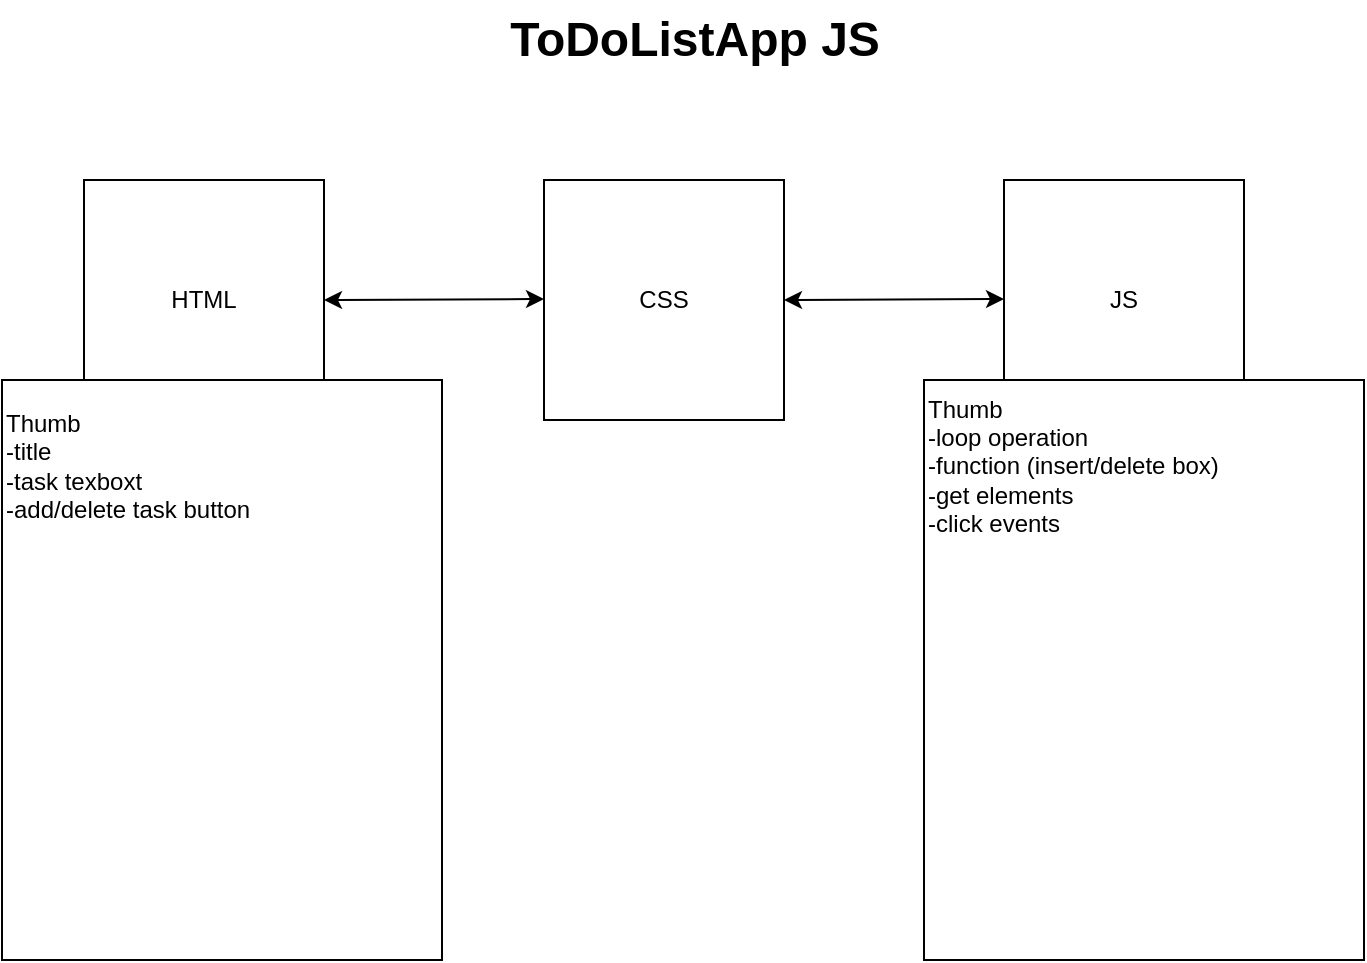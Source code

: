 <mxfile version="13.8.8" type="device"><diagram id="uFThvtHBYdyR48kj9hTj" name="Page-1"><mxGraphModel dx="946" dy="639" grid="1" gridSize="10" guides="1" tooltips="1" connect="1" arrows="1" fold="1" page="1" pageScale="1" pageWidth="827" pageHeight="1169" math="0" shadow="0"><root><mxCell id="0"/><mxCell id="1" parent="0"/><mxCell id="XkEznTBpxdgwE5mrsKmz-1" value="HTML" style="whiteSpace=wrap;html=1;aspect=fixed;" vertex="1" parent="1"><mxGeometry x="80" y="120" width="120" height="120" as="geometry"/></mxCell><mxCell id="XkEznTBpxdgwE5mrsKmz-2" value="CSS" style="whiteSpace=wrap;html=1;aspect=fixed;" vertex="1" parent="1"><mxGeometry x="310" y="120" width="120" height="120" as="geometry"/></mxCell><mxCell id="XkEznTBpxdgwE5mrsKmz-3" value="JS" style="whiteSpace=wrap;html=1;aspect=fixed;" vertex="1" parent="1"><mxGeometry x="540" y="120" width="120" height="120" as="geometry"/></mxCell><mxCell id="XkEznTBpxdgwE5mrsKmz-5" value="" style="endArrow=classic;startArrow=classic;html=1;exitX=1;exitY=0.5;exitDx=0;exitDy=0;" edge="1" parent="1" source="XkEznTBpxdgwE5mrsKmz-1"><mxGeometry width="50" height="50" relative="1" as="geometry"><mxPoint x="210" y="179.5" as="sourcePoint"/><mxPoint x="310" y="179.5" as="targetPoint"/></mxGeometry></mxCell><mxCell id="XkEznTBpxdgwE5mrsKmz-6" value="" style="endArrow=classic;startArrow=classic;html=1;exitX=1;exitY=0.5;exitDx=0;exitDy=0;" edge="1" parent="1"><mxGeometry width="50" height="50" relative="1" as="geometry"><mxPoint x="430" y="180" as="sourcePoint"/><mxPoint x="540" y="179.5" as="targetPoint"/></mxGeometry></mxCell><mxCell id="XkEznTBpxdgwE5mrsKmz-9" value="Thumb&lt;br&gt;-title&lt;br&gt;-task texboxt&lt;br&gt;-add/delete task button" style="html=1;align=left;spacingTop=-205;" vertex="1" parent="1"><mxGeometry x="39" y="220" width="220" height="290" as="geometry"/></mxCell><mxCell id="XkEznTBpxdgwE5mrsKmz-11" value="Thumb&lt;br&gt;-loop operation&lt;br&gt;-function (insert/delete box)&lt;br&gt;-get elements&lt;br&gt;-click events" style="html=1;align=left;spacingTop=-205;" vertex="1" parent="1"><mxGeometry x="500" y="220" width="220" height="290" as="geometry"/></mxCell><mxCell id="XkEznTBpxdgwE5mrsKmz-13" value="ToDoListApp JS" style="text;strokeColor=none;fillColor=none;html=1;fontSize=24;fontStyle=1;verticalAlign=middle;align=center;" vertex="1" parent="1"><mxGeometry x="280" y="30" width="210" height="40" as="geometry"/></mxCell></root></mxGraphModel></diagram></mxfile>